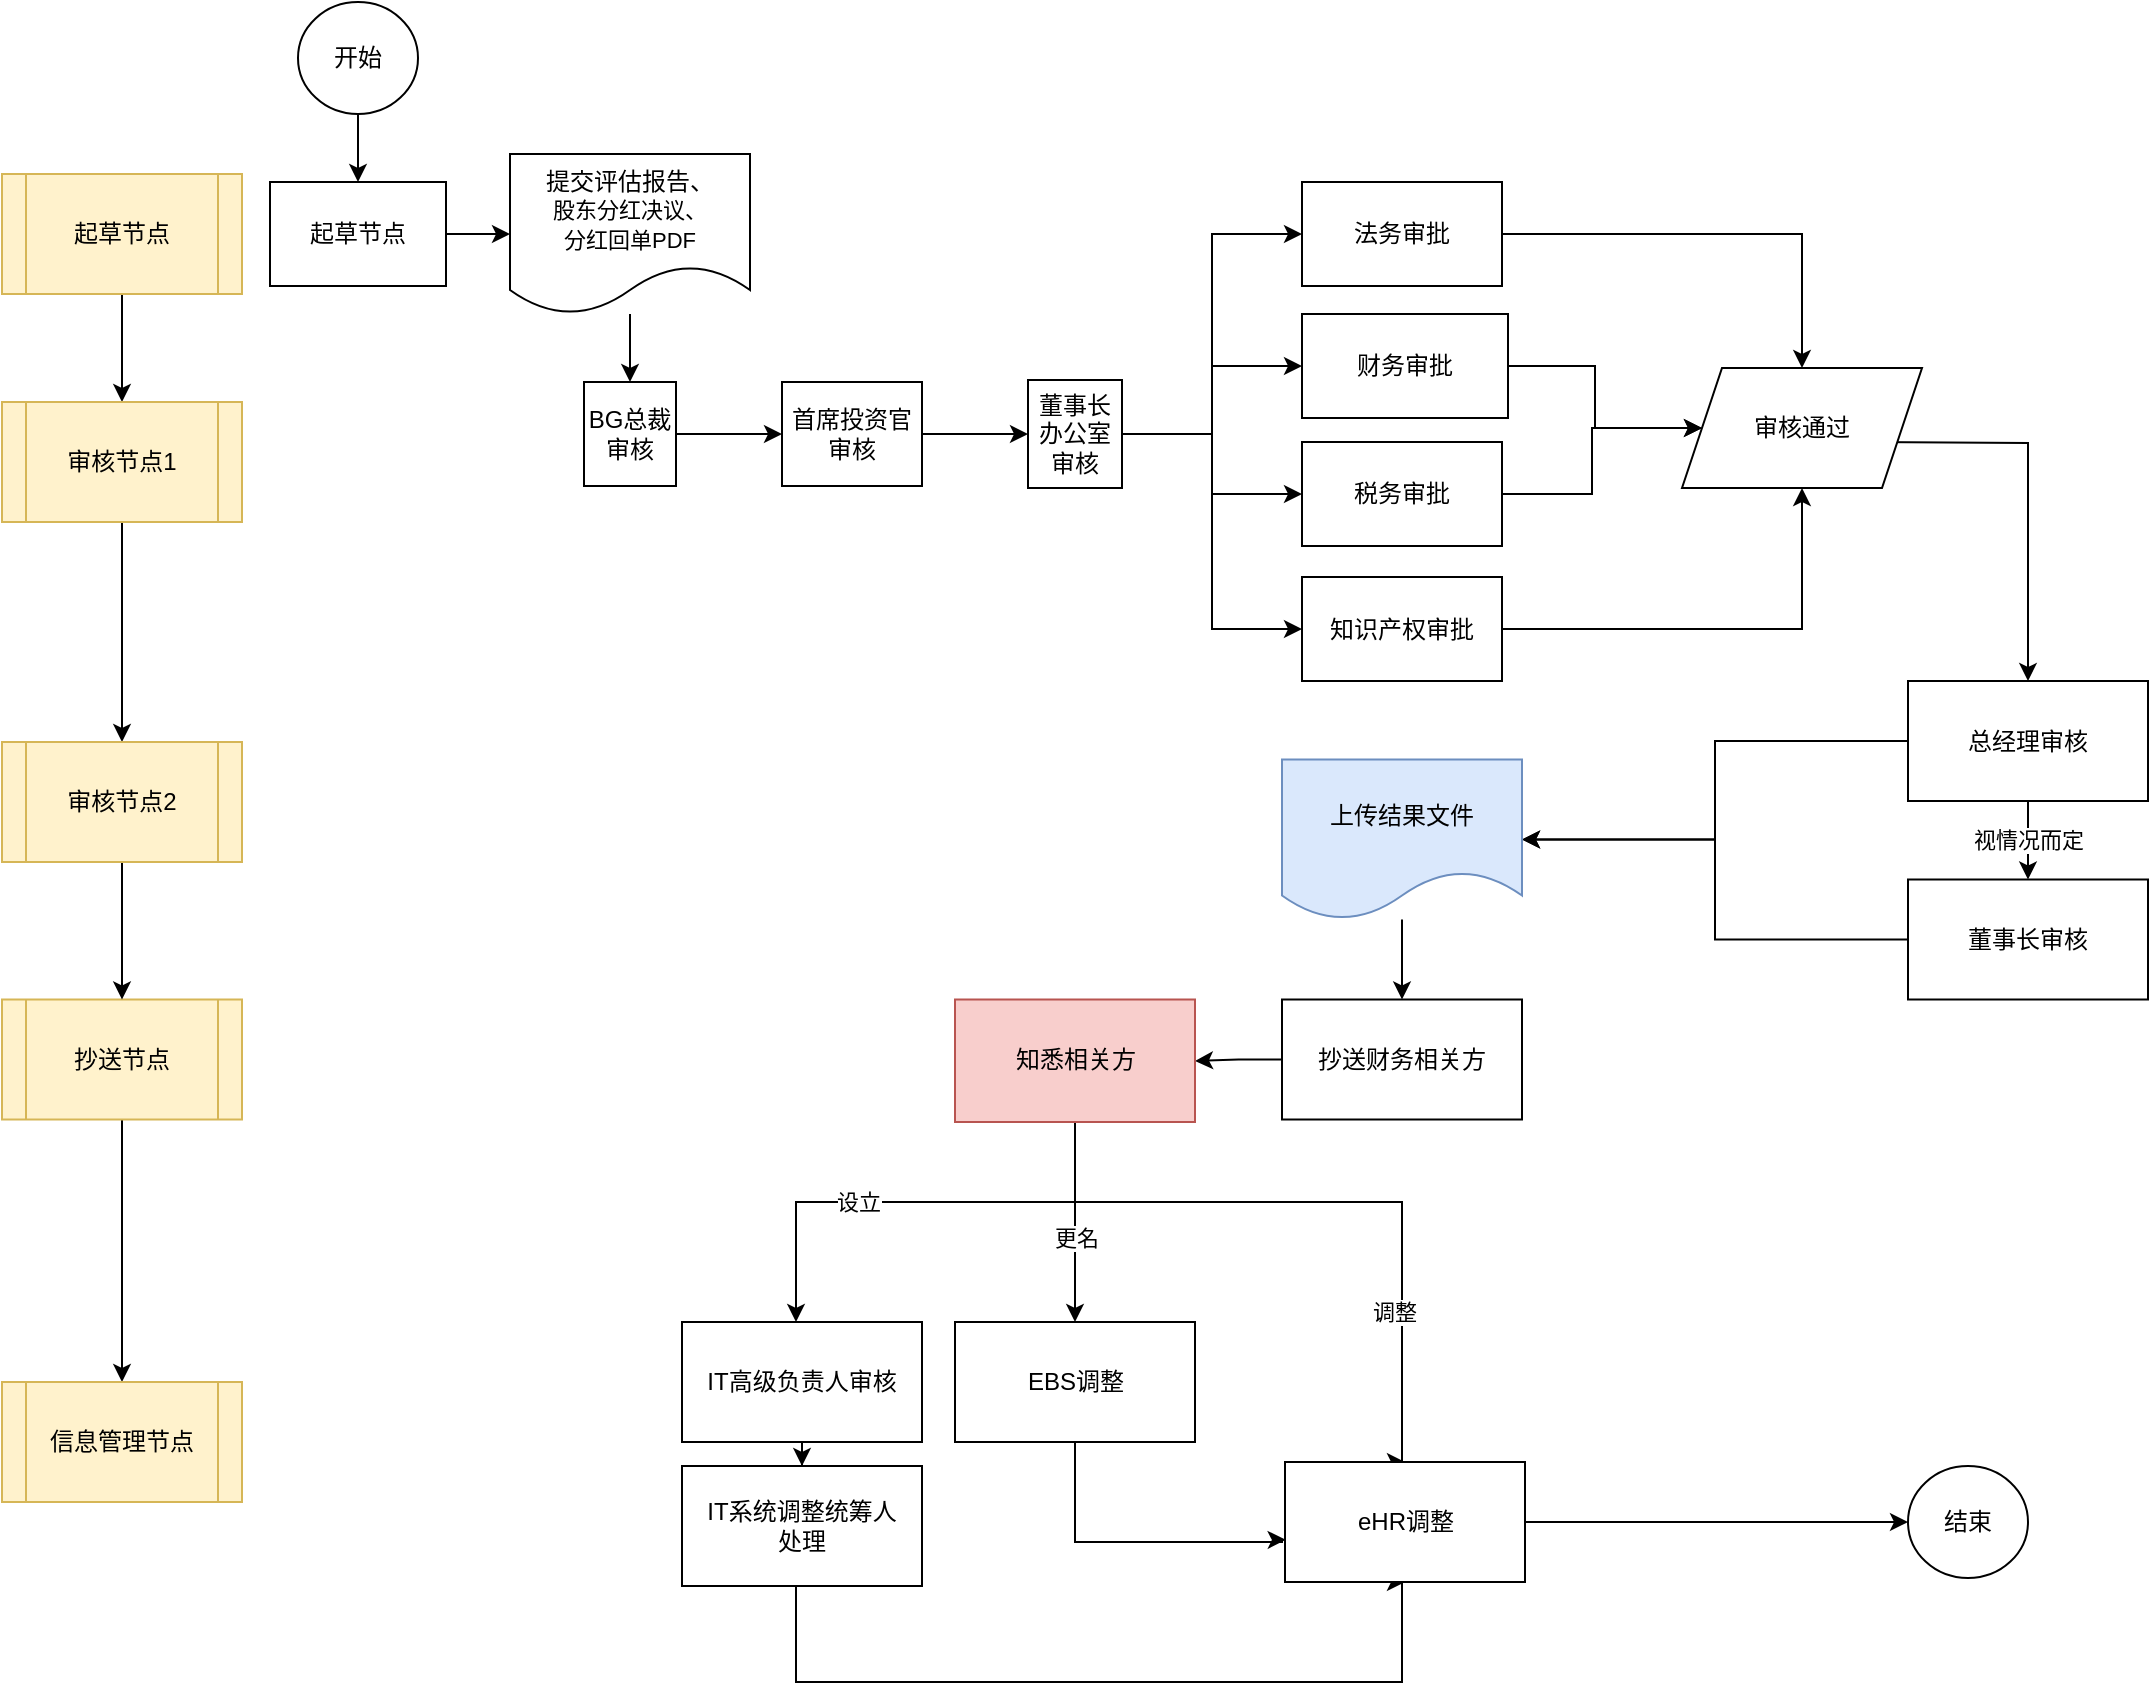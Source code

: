 <mxfile version="21.6.3" type="github">
  <diagram name="第 1 页" id="sI3OFL7Fe5A5EuQB-tSg">
    <mxGraphModel dx="1771" dy="1036" grid="1" gridSize="10" guides="1" tooltips="1" connect="1" arrows="1" fold="1" page="1" pageScale="1" pageWidth="291" pageHeight="413" math="0" shadow="0">
      <root>
        <mxCell id="0" />
        <mxCell id="1" parent="0" />
        <mxCell id="lZ7HFaREQp_Aib4HBqm--41" value="" style="edgeStyle=orthogonalEdgeStyle;rounded=0;orthogonalLoop=1;jettySize=auto;html=1;" edge="1" parent="1" source="lZ7HFaREQp_Aib4HBqm--1" target="lZ7HFaREQp_Aib4HBqm--40">
          <mxGeometry relative="1" as="geometry" />
        </mxCell>
        <mxCell id="lZ7HFaREQp_Aib4HBqm--1" value="起草节点" style="rounded=0;whiteSpace=wrap;html=1;direction=west;" vertex="1" parent="1">
          <mxGeometry x="204" y="150" width="88" height="52" as="geometry" />
        </mxCell>
        <mxCell id="lZ7HFaREQp_Aib4HBqm--3" value="" style="edgeStyle=orthogonalEdgeStyle;rounded=0;orthogonalLoop=1;jettySize=auto;html=1;" edge="1" parent="1" source="lZ7HFaREQp_Aib4HBqm--2" target="lZ7HFaREQp_Aib4HBqm--1">
          <mxGeometry relative="1" as="geometry" />
        </mxCell>
        <mxCell id="lZ7HFaREQp_Aib4HBqm--2" value="开始" style="ellipse;whiteSpace=wrap;html=1;direction=west;" vertex="1" parent="1">
          <mxGeometry x="218" y="60" width="60" height="56" as="geometry" />
        </mxCell>
        <mxCell id="lZ7HFaREQp_Aib4HBqm--7" value="" style="edgeStyle=orthogonalEdgeStyle;rounded=0;orthogonalLoop=1;jettySize=auto;html=1;" edge="1" parent="1" source="lZ7HFaREQp_Aib4HBqm--4" target="lZ7HFaREQp_Aib4HBqm--6">
          <mxGeometry relative="1" as="geometry" />
        </mxCell>
        <mxCell id="lZ7HFaREQp_Aib4HBqm--4" value="BG总裁审核" style="rounded=0;whiteSpace=wrap;html=1;direction=west;" vertex="1" parent="1">
          <mxGeometry x="361" y="250" width="46" height="52" as="geometry" />
        </mxCell>
        <mxCell id="lZ7HFaREQp_Aib4HBqm--9" value="" style="edgeStyle=orthogonalEdgeStyle;rounded=0;orthogonalLoop=1;jettySize=auto;html=1;" edge="1" parent="1" source="lZ7HFaREQp_Aib4HBqm--6" target="lZ7HFaREQp_Aib4HBqm--8">
          <mxGeometry relative="1" as="geometry" />
        </mxCell>
        <mxCell id="lZ7HFaREQp_Aib4HBqm--6" value="首席投资官审核" style="rounded=0;whiteSpace=wrap;html=1;direction=west;" vertex="1" parent="1">
          <mxGeometry x="460" y="250" width="70" height="52" as="geometry" />
        </mxCell>
        <mxCell id="lZ7HFaREQp_Aib4HBqm--17" style="edgeStyle=orthogonalEdgeStyle;rounded=0;orthogonalLoop=1;jettySize=auto;html=1;entryX=1;entryY=0.5;entryDx=0;entryDy=0;" edge="1" parent="1" source="lZ7HFaREQp_Aib4HBqm--8" target="lZ7HFaREQp_Aib4HBqm--12">
          <mxGeometry relative="1" as="geometry" />
        </mxCell>
        <mxCell id="lZ7HFaREQp_Aib4HBqm--18" style="edgeStyle=orthogonalEdgeStyle;rounded=0;orthogonalLoop=1;jettySize=auto;html=1;entryX=1;entryY=0.5;entryDx=0;entryDy=0;" edge="1" parent="1" source="lZ7HFaREQp_Aib4HBqm--8" target="lZ7HFaREQp_Aib4HBqm--13">
          <mxGeometry relative="1" as="geometry" />
        </mxCell>
        <mxCell id="lZ7HFaREQp_Aib4HBqm--19" style="edgeStyle=orthogonalEdgeStyle;rounded=0;orthogonalLoop=1;jettySize=auto;html=1;entryX=1;entryY=0.5;entryDx=0;entryDy=0;" edge="1" parent="1" source="lZ7HFaREQp_Aib4HBqm--8" target="lZ7HFaREQp_Aib4HBqm--14">
          <mxGeometry relative="1" as="geometry" />
        </mxCell>
        <mxCell id="lZ7HFaREQp_Aib4HBqm--20" style="edgeStyle=orthogonalEdgeStyle;rounded=0;orthogonalLoop=1;jettySize=auto;html=1;entryX=1;entryY=0.5;entryDx=0;entryDy=0;" edge="1" parent="1" source="lZ7HFaREQp_Aib4HBqm--8" target="lZ7HFaREQp_Aib4HBqm--15">
          <mxGeometry relative="1" as="geometry" />
        </mxCell>
        <mxCell id="lZ7HFaREQp_Aib4HBqm--8" value="董事长办公室审核" style="rounded=0;whiteSpace=wrap;html=1;direction=west;" vertex="1" parent="1">
          <mxGeometry x="583" y="249" width="47" height="54" as="geometry" />
        </mxCell>
        <mxCell id="lZ7HFaREQp_Aib4HBqm--45" style="edgeStyle=orthogonalEdgeStyle;rounded=0;orthogonalLoop=1;jettySize=auto;html=1;entryX=0.5;entryY=0;entryDx=0;entryDy=0;" edge="1" parent="1" source="lZ7HFaREQp_Aib4HBqm--12" target="lZ7HFaREQp_Aib4HBqm--44">
          <mxGeometry relative="1" as="geometry" />
        </mxCell>
        <mxCell id="lZ7HFaREQp_Aib4HBqm--12" value="法务审批&lt;br&gt;" style="rounded=0;whiteSpace=wrap;html=1;direction=west;" vertex="1" parent="1">
          <mxGeometry x="720" y="150" width="100" height="52" as="geometry" />
        </mxCell>
        <mxCell id="lZ7HFaREQp_Aib4HBqm--46" style="edgeStyle=orthogonalEdgeStyle;rounded=0;orthogonalLoop=1;jettySize=auto;html=1;" edge="1" parent="1" source="lZ7HFaREQp_Aib4HBqm--13" target="lZ7HFaREQp_Aib4HBqm--44">
          <mxGeometry relative="1" as="geometry" />
        </mxCell>
        <mxCell id="lZ7HFaREQp_Aib4HBqm--13" value="财务审批" style="rounded=0;whiteSpace=wrap;html=1;direction=west;" vertex="1" parent="1">
          <mxGeometry x="720" y="216" width="103" height="52" as="geometry" />
        </mxCell>
        <mxCell id="lZ7HFaREQp_Aib4HBqm--47" style="edgeStyle=orthogonalEdgeStyle;rounded=0;orthogonalLoop=1;jettySize=auto;html=1;entryX=0;entryY=0.5;entryDx=0;entryDy=0;" edge="1" parent="1" source="lZ7HFaREQp_Aib4HBqm--14" target="lZ7HFaREQp_Aib4HBqm--44">
          <mxGeometry relative="1" as="geometry">
            <Array as="points">
              <mxPoint x="865" y="306" />
              <mxPoint x="865" y="273" />
            </Array>
          </mxGeometry>
        </mxCell>
        <mxCell id="lZ7HFaREQp_Aib4HBqm--14" value="税务审批" style="rounded=0;whiteSpace=wrap;html=1;direction=west;" vertex="1" parent="1">
          <mxGeometry x="720" y="280" width="100" height="52" as="geometry" />
        </mxCell>
        <mxCell id="lZ7HFaREQp_Aib4HBqm--48" style="edgeStyle=orthogonalEdgeStyle;rounded=0;orthogonalLoop=1;jettySize=auto;html=1;" edge="1" parent="1" source="lZ7HFaREQp_Aib4HBqm--15" target="lZ7HFaREQp_Aib4HBqm--44">
          <mxGeometry relative="1" as="geometry" />
        </mxCell>
        <mxCell id="lZ7HFaREQp_Aib4HBqm--15" value="知识产权审批" style="rounded=0;whiteSpace=wrap;html=1;direction=west;" vertex="1" parent="1">
          <mxGeometry x="720" y="347.5" width="100" height="52" as="geometry" />
        </mxCell>
        <mxCell id="lZ7HFaREQp_Aib4HBqm--51" value="视情况而定" style="edgeStyle=orthogonalEdgeStyle;rounded=0;orthogonalLoop=1;jettySize=auto;html=1;" edge="1" parent="1" source="lZ7HFaREQp_Aib4HBqm--21" target="lZ7HFaREQp_Aib4HBqm--32">
          <mxGeometry relative="1" as="geometry" />
        </mxCell>
        <mxCell id="lZ7HFaREQp_Aib4HBqm--53" style="edgeStyle=orthogonalEdgeStyle;rounded=0;orthogonalLoop=1;jettySize=auto;html=1;" edge="1" parent="1" source="lZ7HFaREQp_Aib4HBqm--21" target="lZ7HFaREQp_Aib4HBqm--52">
          <mxGeometry relative="1" as="geometry" />
        </mxCell>
        <mxCell id="lZ7HFaREQp_Aib4HBqm--21" value="总经理审核" style="rounded=0;whiteSpace=wrap;html=1;" vertex="1" parent="1">
          <mxGeometry x="1023" y="399.5" width="120" height="60" as="geometry" />
        </mxCell>
        <mxCell id="lZ7HFaREQp_Aib4HBqm--54" style="edgeStyle=orthogonalEdgeStyle;rounded=0;orthogonalLoop=1;jettySize=auto;html=1;entryX=1;entryY=0.5;entryDx=0;entryDy=0;" edge="1" parent="1" source="lZ7HFaREQp_Aib4HBqm--32" target="lZ7HFaREQp_Aib4HBqm--52">
          <mxGeometry relative="1" as="geometry" />
        </mxCell>
        <mxCell id="lZ7HFaREQp_Aib4HBqm--32" value="董事长审核" style="rounded=0;whiteSpace=wrap;html=1;" vertex="1" parent="1">
          <mxGeometry x="1023" y="498.75" width="120" height="60" as="geometry" />
        </mxCell>
        <mxCell id="lZ7HFaREQp_Aib4HBqm--59" value="" style="edgeStyle=orthogonalEdgeStyle;rounded=0;orthogonalLoop=1;jettySize=auto;html=1;" edge="1" parent="1" source="lZ7HFaREQp_Aib4HBqm--35" target="lZ7HFaREQp_Aib4HBqm--36">
          <mxGeometry relative="1" as="geometry" />
        </mxCell>
        <mxCell id="lZ7HFaREQp_Aib4HBqm--35" value="起草节点" style="shape=process;whiteSpace=wrap;html=1;backgroundOutline=1;fillColor=#fff2cc;strokeColor=#d6b656;" vertex="1" parent="1">
          <mxGeometry x="70" y="146" width="120" height="60" as="geometry" />
        </mxCell>
        <mxCell id="lZ7HFaREQp_Aib4HBqm--60" value="" style="edgeStyle=orthogonalEdgeStyle;rounded=0;orthogonalLoop=1;jettySize=auto;html=1;" edge="1" parent="1" source="lZ7HFaREQp_Aib4HBqm--36" target="lZ7HFaREQp_Aib4HBqm--43">
          <mxGeometry relative="1" as="geometry" />
        </mxCell>
        <mxCell id="lZ7HFaREQp_Aib4HBqm--36" value="审核节点1" style="shape=process;whiteSpace=wrap;html=1;backgroundOutline=1;fillColor=#fff2cc;strokeColor=#d6b656;" vertex="1" parent="1">
          <mxGeometry x="70" y="260" width="120" height="60" as="geometry" />
        </mxCell>
        <mxCell id="lZ7HFaREQp_Aib4HBqm--68" value="" style="edgeStyle=orthogonalEdgeStyle;rounded=0;orthogonalLoop=1;jettySize=auto;html=1;" edge="1" parent="1" source="lZ7HFaREQp_Aib4HBqm--37" target="lZ7HFaREQp_Aib4HBqm--67">
          <mxGeometry relative="1" as="geometry" />
        </mxCell>
        <mxCell id="lZ7HFaREQp_Aib4HBqm--37" value="抄送节点" style="shape=process;whiteSpace=wrap;html=1;backgroundOutline=1;fillColor=#fff2cc;strokeColor=#d6b656;" vertex="1" parent="1">
          <mxGeometry x="70" y="558.75" width="120" height="60" as="geometry" />
        </mxCell>
        <mxCell id="lZ7HFaREQp_Aib4HBqm--42" value="" style="edgeStyle=orthogonalEdgeStyle;rounded=0;orthogonalLoop=1;jettySize=auto;html=1;" edge="1" parent="1" source="lZ7HFaREQp_Aib4HBqm--40" target="lZ7HFaREQp_Aib4HBqm--4">
          <mxGeometry relative="1" as="geometry" />
        </mxCell>
        <mxCell id="lZ7HFaREQp_Aib4HBqm--40" value="提交评估报告、&lt;br style=&quot;border-color: var(--border-color); font-size: 11px;&quot;&gt;&lt;span style=&quot;font-size: 11px; background-color: rgb(255, 255, 255);&quot;&gt;股东分红决议、&lt;/span&gt;&lt;br style=&quot;border-color: var(--border-color); font-size: 11px;&quot;&gt;&lt;span style=&quot;font-size: 11px; background-color: rgb(255, 255, 255);&quot;&gt;分红回单PDF&lt;/span&gt;" style="shape=document;whiteSpace=wrap;html=1;boundedLbl=1;" vertex="1" parent="1">
          <mxGeometry x="324" y="136" width="120" height="80" as="geometry" />
        </mxCell>
        <mxCell id="lZ7HFaREQp_Aib4HBqm--61" value="" style="edgeStyle=orthogonalEdgeStyle;rounded=0;orthogonalLoop=1;jettySize=auto;html=1;" edge="1" parent="1" source="lZ7HFaREQp_Aib4HBqm--43" target="lZ7HFaREQp_Aib4HBqm--37">
          <mxGeometry relative="1" as="geometry" />
        </mxCell>
        <mxCell id="lZ7HFaREQp_Aib4HBqm--43" value="审核节点2" style="shape=process;whiteSpace=wrap;html=1;backgroundOutline=1;fillColor=#fff2cc;strokeColor=#d6b656;" vertex="1" parent="1">
          <mxGeometry x="70" y="430" width="120" height="60" as="geometry" />
        </mxCell>
        <mxCell id="lZ7HFaREQp_Aib4HBqm--49" style="edgeStyle=orthogonalEdgeStyle;rounded=0;orthogonalLoop=1;jettySize=auto;html=1;entryX=0.5;entryY=0;entryDx=0;entryDy=0;" edge="1" parent="1" target="lZ7HFaREQp_Aib4HBqm--21">
          <mxGeometry relative="1" as="geometry">
            <mxPoint x="1093" y="390" as="targetPoint" />
            <mxPoint x="1003" y="280" as="sourcePoint" />
          </mxGeometry>
        </mxCell>
        <mxCell id="lZ7HFaREQp_Aib4HBqm--44" value="审核通过" style="shape=parallelogram;perimeter=parallelogramPerimeter;whiteSpace=wrap;html=1;fixedSize=1;" vertex="1" parent="1">
          <mxGeometry x="910" y="243" width="120" height="60" as="geometry" />
        </mxCell>
        <mxCell id="lZ7HFaREQp_Aib4HBqm--56" value="" style="edgeStyle=orthogonalEdgeStyle;rounded=0;orthogonalLoop=1;jettySize=auto;html=1;" edge="1" parent="1" source="lZ7HFaREQp_Aib4HBqm--52" target="lZ7HFaREQp_Aib4HBqm--55">
          <mxGeometry relative="1" as="geometry" />
        </mxCell>
        <mxCell id="lZ7HFaREQp_Aib4HBqm--52" value="上传结果文件" style="shape=document;whiteSpace=wrap;html=1;boundedLbl=1;fillColor=#dae8fc;strokeColor=#6c8ebf;" vertex="1" parent="1">
          <mxGeometry x="710" y="438.75" width="120" height="80" as="geometry" />
        </mxCell>
        <mxCell id="lZ7HFaREQp_Aib4HBqm--58" value="" style="edgeStyle=orthogonalEdgeStyle;rounded=0;orthogonalLoop=1;jettySize=auto;html=1;" edge="1" parent="1" source="lZ7HFaREQp_Aib4HBqm--55" target="lZ7HFaREQp_Aib4HBqm--57">
          <mxGeometry relative="1" as="geometry" />
        </mxCell>
        <mxCell id="lZ7HFaREQp_Aib4HBqm--55" value="抄送财务相关方" style="rounded=0;whiteSpace=wrap;html=1;" vertex="1" parent="1">
          <mxGeometry x="710" y="558.75" width="120" height="60" as="geometry" />
        </mxCell>
        <mxCell id="lZ7HFaREQp_Aib4HBqm--70" style="edgeStyle=orthogonalEdgeStyle;rounded=0;orthogonalLoop=1;jettySize=auto;html=1;" edge="1" parent="1" source="lZ7HFaREQp_Aib4HBqm--57" target="lZ7HFaREQp_Aib4HBqm--69">
          <mxGeometry relative="1" as="geometry">
            <Array as="points">
              <mxPoint x="607" y="660" />
              <mxPoint x="467" y="660" />
            </Array>
          </mxGeometry>
        </mxCell>
        <mxCell id="lZ7HFaREQp_Aib4HBqm--71" value="设立" style="edgeLabel;html=1;align=center;verticalAlign=middle;resizable=0;points=[];" vertex="1" connectable="0" parent="lZ7HFaREQp_Aib4HBqm--70">
          <mxGeometry x="-0.082" relative="1" as="geometry">
            <mxPoint x="-39" as="offset" />
          </mxGeometry>
        </mxCell>
        <mxCell id="lZ7HFaREQp_Aib4HBqm--75" value="" style="edgeStyle=orthogonalEdgeStyle;rounded=0;orthogonalLoop=1;jettySize=auto;html=1;" edge="1" parent="1" source="lZ7HFaREQp_Aib4HBqm--57" target="lZ7HFaREQp_Aib4HBqm--74">
          <mxGeometry relative="1" as="geometry" />
        </mxCell>
        <mxCell id="lZ7HFaREQp_Aib4HBqm--76" value="更名" style="edgeLabel;html=1;align=center;verticalAlign=middle;resizable=0;points=[];" vertex="1" connectable="0" parent="lZ7HFaREQp_Aib4HBqm--75">
          <mxGeometry x="0.146" y="-1" relative="1" as="geometry">
            <mxPoint x="1" as="offset" />
          </mxGeometry>
        </mxCell>
        <mxCell id="lZ7HFaREQp_Aib4HBqm--78" style="edgeStyle=orthogonalEdgeStyle;rounded=0;orthogonalLoop=1;jettySize=auto;html=1;entryX=0.5;entryY=0;entryDx=0;entryDy=0;" edge="1" parent="1" source="lZ7HFaREQp_Aib4HBqm--57" target="lZ7HFaREQp_Aib4HBqm--77">
          <mxGeometry relative="1" as="geometry">
            <Array as="points">
              <mxPoint x="607" y="660" />
              <mxPoint x="770" y="660" />
              <mxPoint x="770" y="790" />
            </Array>
          </mxGeometry>
        </mxCell>
        <mxCell id="lZ7HFaREQp_Aib4HBqm--79" value="调整" style="edgeLabel;html=1;align=center;verticalAlign=middle;resizable=0;points=[];" vertex="1" connectable="0" parent="lZ7HFaREQp_Aib4HBqm--78">
          <mxGeometry x="0.544" y="-4" relative="1" as="geometry">
            <mxPoint as="offset" />
          </mxGeometry>
        </mxCell>
        <mxCell id="lZ7HFaREQp_Aib4HBqm--57" value="知悉相关方" style="rounded=0;whiteSpace=wrap;html=1;fillColor=#f8cecc;strokeColor=#b85450;" vertex="1" parent="1">
          <mxGeometry x="546.5" y="558.75" width="120" height="61.25" as="geometry" />
        </mxCell>
        <mxCell id="lZ7HFaREQp_Aib4HBqm--67" value="信息管理节点" style="shape=process;whiteSpace=wrap;html=1;backgroundOutline=1;fillColor=#fff2cc;strokeColor=#d6b656;" vertex="1" parent="1">
          <mxGeometry x="70" y="750" width="120" height="60" as="geometry" />
        </mxCell>
        <mxCell id="lZ7HFaREQp_Aib4HBqm--73" value="" style="edgeStyle=orthogonalEdgeStyle;rounded=0;orthogonalLoop=1;jettySize=auto;html=1;" edge="1" parent="1" source="lZ7HFaREQp_Aib4HBqm--69" target="lZ7HFaREQp_Aib4HBqm--72">
          <mxGeometry relative="1" as="geometry" />
        </mxCell>
        <mxCell id="lZ7HFaREQp_Aib4HBqm--69" value="IT高级负责人审核" style="rounded=0;whiteSpace=wrap;html=1;" vertex="1" parent="1">
          <mxGeometry x="410" y="720" width="120" height="60" as="geometry" />
        </mxCell>
        <mxCell id="lZ7HFaREQp_Aib4HBqm--81" style="edgeStyle=orthogonalEdgeStyle;rounded=0;orthogonalLoop=1;jettySize=auto;html=1;entryX=0.5;entryY=1;entryDx=0;entryDy=0;" edge="1" parent="1" source="lZ7HFaREQp_Aib4HBqm--72" target="lZ7HFaREQp_Aib4HBqm--77">
          <mxGeometry relative="1" as="geometry">
            <Array as="points">
              <mxPoint x="467" y="900" />
              <mxPoint x="770" y="900" />
            </Array>
          </mxGeometry>
        </mxCell>
        <mxCell id="lZ7HFaREQp_Aib4HBqm--72" value="IT系统调整统筹人&lt;br&gt;处理" style="rounded=0;whiteSpace=wrap;html=1;" vertex="1" parent="1">
          <mxGeometry x="410" y="792" width="120" height="60" as="geometry" />
        </mxCell>
        <mxCell id="lZ7HFaREQp_Aib4HBqm--80" style="edgeStyle=orthogonalEdgeStyle;rounded=0;orthogonalLoop=1;jettySize=auto;html=1;entryX=0.003;entryY=0.648;entryDx=0;entryDy=0;entryPerimeter=0;" edge="1" parent="1" source="lZ7HFaREQp_Aib4HBqm--74" target="lZ7HFaREQp_Aib4HBqm--77">
          <mxGeometry relative="1" as="geometry">
            <mxPoint x="607" y="860" as="targetPoint" />
            <Array as="points">
              <mxPoint x="607" y="830" />
              <mxPoint x="710" y="830" />
            </Array>
          </mxGeometry>
        </mxCell>
        <mxCell id="lZ7HFaREQp_Aib4HBqm--74" value="EBS调整" style="rounded=0;whiteSpace=wrap;html=1;" vertex="1" parent="1">
          <mxGeometry x="546.5" y="720" width="120" height="60" as="geometry" />
        </mxCell>
        <mxCell id="lZ7HFaREQp_Aib4HBqm--83" style="edgeStyle=orthogonalEdgeStyle;rounded=0;orthogonalLoop=1;jettySize=auto;html=1;" edge="1" parent="1" source="lZ7HFaREQp_Aib4HBqm--77" target="lZ7HFaREQp_Aib4HBqm--82">
          <mxGeometry relative="1" as="geometry" />
        </mxCell>
        <mxCell id="lZ7HFaREQp_Aib4HBqm--77" value="eHR调整" style="rounded=0;whiteSpace=wrap;html=1;" vertex="1" parent="1">
          <mxGeometry x="711.5" y="790" width="120" height="60" as="geometry" />
        </mxCell>
        <mxCell id="lZ7HFaREQp_Aib4HBqm--82" value="结束" style="ellipse;whiteSpace=wrap;html=1;direction=west;" vertex="1" parent="1">
          <mxGeometry x="1023" y="792" width="60" height="56" as="geometry" />
        </mxCell>
      </root>
    </mxGraphModel>
  </diagram>
</mxfile>
